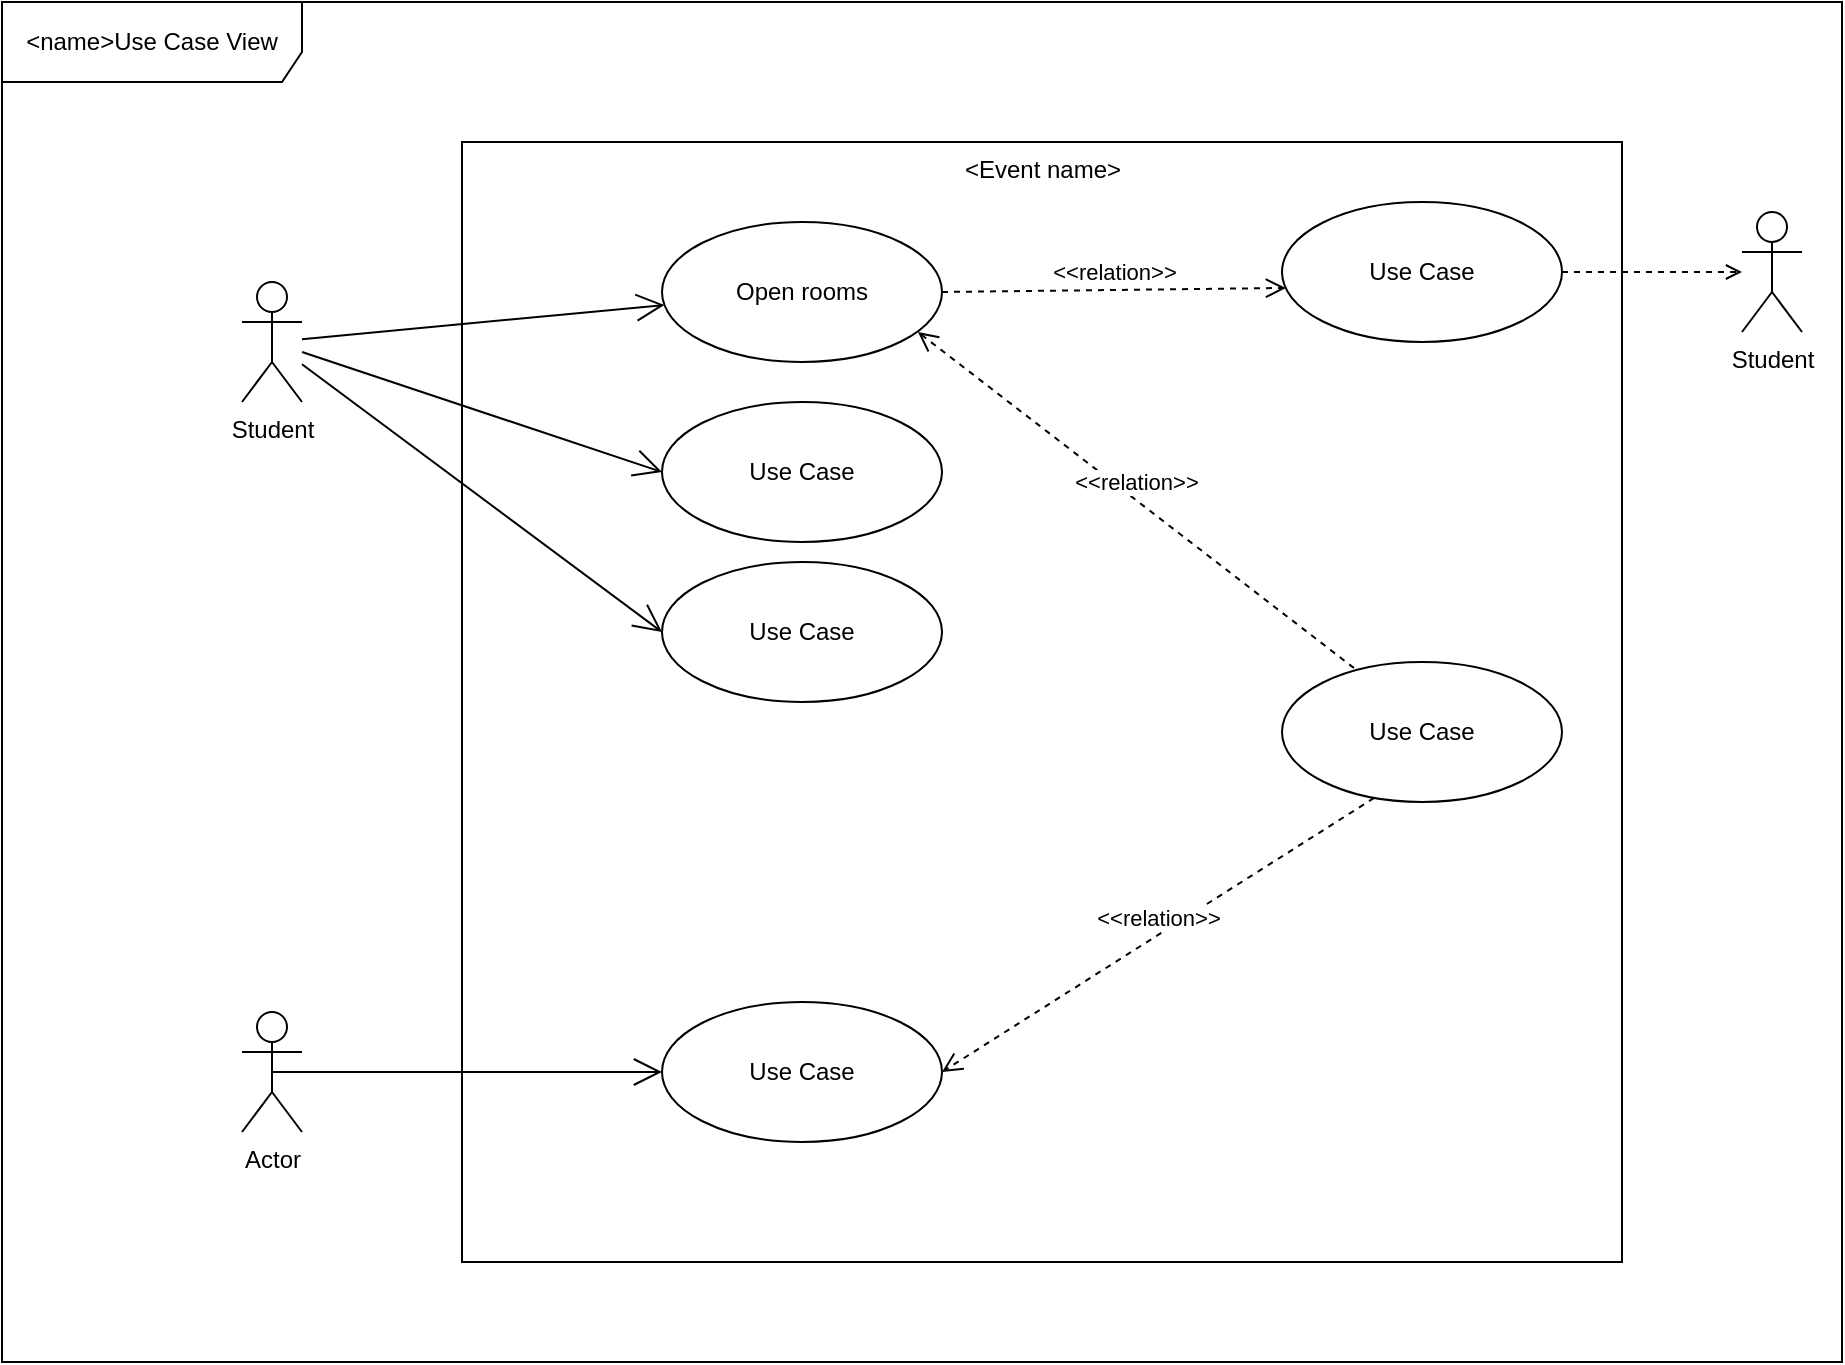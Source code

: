 <mxfile version="16.4.2" type="github">
  <diagram name="Page-1" id="e7e014a7-5840-1c2e-5031-d8a46d1fe8dd">
    <mxGraphModel dx="1422" dy="905" grid="1" gridSize="10" guides="1" tooltips="1" connect="1" arrows="1" fold="1" page="1" pageScale="1" pageWidth="1169" pageHeight="826" background="none" math="0" shadow="0">
      <root>
        <mxCell id="0" />
        <mxCell id="1" parent="0" />
        <mxCell id="cancNr_CZB2pUsivO69R-43" value="&amp;lt;name&amp;gt;Use Case View" style="shape=umlFrame;whiteSpace=wrap;html=1;width=150;height=40;" vertex="1" parent="1">
          <mxGeometry x="320" y="80" width="920" height="680" as="geometry" />
        </mxCell>
        <mxCell id="cancNr_CZB2pUsivO69R-52" value="&amp;lt;Event name&amp;gt;" style="html=1;verticalAlign=top;" vertex="1" parent="1">
          <mxGeometry x="550" y="150" width="580" height="560" as="geometry" />
        </mxCell>
        <mxCell id="cancNr_CZB2pUsivO69R-41" value="Actor" style="shape=umlActor;verticalLabelPosition=bottom;verticalAlign=top;html=1;outlineConnect=0;" vertex="1" parent="1">
          <mxGeometry x="440" y="585" width="30" height="60" as="geometry" />
        </mxCell>
        <mxCell id="cancNr_CZB2pUsivO69R-44" value="&lt;div&gt;Student&lt;/div&gt;" style="shape=umlActor;verticalLabelPosition=bottom;verticalAlign=top;html=1;outlineConnect=0;fillColor=rgb(255, 255, 255);strokeColor=rgb(0, 0, 0);fontColor=rgb(0, 0, 0);" vertex="1" parent="1">
          <mxGeometry x="440" y="220" width="30" height="60" as="geometry" />
        </mxCell>
        <mxCell id="cancNr_CZB2pUsivO69R-48" value="Use Case" style="ellipse;whiteSpace=wrap;html=1;" vertex="1" parent="1">
          <mxGeometry x="650" y="360" width="140" height="70" as="geometry" />
        </mxCell>
        <mxCell id="cancNr_CZB2pUsivO69R-49" value="Open rooms" style="ellipse;whiteSpace=wrap;html=1;" vertex="1" parent="1">
          <mxGeometry x="650" y="190" width="140" height="70" as="geometry" />
        </mxCell>
        <mxCell id="cancNr_CZB2pUsivO69R-53" value="Use Case" style="ellipse;whiteSpace=wrap;html=1;" vertex="1" parent="1">
          <mxGeometry x="650" y="280" width="140" height="70" as="geometry" />
        </mxCell>
        <mxCell id="cancNr_CZB2pUsivO69R-55" value="Use Case" style="ellipse;whiteSpace=wrap;html=1;" vertex="1" parent="1">
          <mxGeometry x="650" y="580" width="140" height="70" as="geometry" />
        </mxCell>
        <mxCell id="cancNr_CZB2pUsivO69R-57" value="&lt;div&gt;Student&lt;/div&gt;" style="shape=umlActor;verticalLabelPosition=bottom;verticalAlign=top;html=1;outlineConnect=0;fillColor=rgb(255, 255, 255);strokeColor=rgb(0, 0, 0);fontColor=rgb(0, 0, 0);" vertex="1" parent="1">
          <mxGeometry x="1190" y="185" width="30" height="60" as="geometry" />
        </mxCell>
        <mxCell id="cancNr_CZB2pUsivO69R-58" value="Use Case" style="ellipse;whiteSpace=wrap;html=1;" vertex="1" parent="1">
          <mxGeometry x="960" y="410" width="140" height="70" as="geometry" />
        </mxCell>
        <mxCell id="cancNr_CZB2pUsivO69R-72" value="" style="edgeStyle=orthogonalEdgeStyle;rounded=0;orthogonalLoop=1;jettySize=auto;html=1;dashed=1;startArrow=none;startFill=0;endArrow=open;endFill=0;" edge="1" parent="1" source="cancNr_CZB2pUsivO69R-59" target="cancNr_CZB2pUsivO69R-57">
          <mxGeometry relative="1" as="geometry" />
        </mxCell>
        <mxCell id="cancNr_CZB2pUsivO69R-59" value="Use Case" style="ellipse;whiteSpace=wrap;html=1;" vertex="1" parent="1">
          <mxGeometry x="960" y="180" width="140" height="70" as="geometry" />
        </mxCell>
        <mxCell id="cancNr_CZB2pUsivO69R-62" value="" style="endArrow=open;endFill=1;endSize=12;html=1;rounded=0;" edge="1" parent="1" source="cancNr_CZB2pUsivO69R-44" target="cancNr_CZB2pUsivO69R-49">
          <mxGeometry width="160" relative="1" as="geometry">
            <mxPoint x="650" y="460" as="sourcePoint" />
            <mxPoint x="810" y="460" as="targetPoint" />
          </mxGeometry>
        </mxCell>
        <mxCell id="cancNr_CZB2pUsivO69R-63" value="" style="endArrow=open;endFill=1;endSize=12;html=1;rounded=0;entryX=0;entryY=0.5;entryDx=0;entryDy=0;" edge="1" parent="1" source="cancNr_CZB2pUsivO69R-44" target="cancNr_CZB2pUsivO69R-53">
          <mxGeometry width="160" relative="1" as="geometry">
            <mxPoint x="480" y="258.585" as="sourcePoint" />
            <mxPoint x="661.214" y="241.489" as="targetPoint" />
          </mxGeometry>
        </mxCell>
        <mxCell id="cancNr_CZB2pUsivO69R-64" value="" style="endArrow=open;endFill=1;endSize=12;html=1;rounded=0;entryX=0;entryY=0.5;entryDx=0;entryDy=0;" edge="1" parent="1" source="cancNr_CZB2pUsivO69R-44" target="cancNr_CZB2pUsivO69R-48">
          <mxGeometry width="160" relative="1" as="geometry">
            <mxPoint x="490" y="268.585" as="sourcePoint" />
            <mxPoint x="671.214" y="251.489" as="targetPoint" />
          </mxGeometry>
        </mxCell>
        <mxCell id="cancNr_CZB2pUsivO69R-65" value="" style="endArrow=open;endFill=1;endSize=12;html=1;rounded=0;exitX=0.5;exitY=0.5;exitDx=0;exitDy=0;exitPerimeter=0;entryX=0;entryY=0.5;entryDx=0;entryDy=0;" edge="1" parent="1" source="cancNr_CZB2pUsivO69R-41" target="cancNr_CZB2pUsivO69R-55">
          <mxGeometry width="160" relative="1" as="geometry">
            <mxPoint x="500" y="278.585" as="sourcePoint" />
            <mxPoint x="681.214" y="261.489" as="targetPoint" />
          </mxGeometry>
        </mxCell>
        <mxCell id="cancNr_CZB2pUsivO69R-67" value="&amp;lt;&amp;lt;relation&amp;gt;&amp;gt;" style="html=1;verticalAlign=bottom;endArrow=open;dashed=1;endSize=8;rounded=0;entryX=0.014;entryY=0.614;entryDx=0;entryDy=0;entryPerimeter=0;exitX=1;exitY=0.5;exitDx=0;exitDy=0;" edge="1" parent="1" source="cancNr_CZB2pUsivO69R-49" target="cancNr_CZB2pUsivO69R-59">
          <mxGeometry relative="1" as="geometry">
            <mxPoint x="770" y="460" as="sourcePoint" />
            <mxPoint x="690" y="460" as="targetPoint" />
          </mxGeometry>
        </mxCell>
        <mxCell id="cancNr_CZB2pUsivO69R-68" value="&amp;lt;&amp;lt;relation&amp;gt;&amp;gt;" style="html=1;verticalAlign=bottom;endArrow=open;dashed=1;endSize=8;rounded=0;entryX=0.914;entryY=0.786;entryDx=0;entryDy=0;entryPerimeter=0;exitX=0.257;exitY=0.043;exitDx=0;exitDy=0;exitPerimeter=0;" edge="1" parent="1" source="cancNr_CZB2pUsivO69R-58" target="cancNr_CZB2pUsivO69R-49">
          <mxGeometry relative="1" as="geometry">
            <mxPoint x="800" y="235" as="sourcePoint" />
            <mxPoint x="971.96" y="232.98" as="targetPoint" />
          </mxGeometry>
        </mxCell>
        <mxCell id="cancNr_CZB2pUsivO69R-69" value="&amp;lt;&amp;lt;relation&amp;gt;&amp;gt;" style="html=1;verticalAlign=bottom;endArrow=open;dashed=1;endSize=8;rounded=0;entryX=1;entryY=0.5;entryDx=0;entryDy=0;exitX=0.329;exitY=0.971;exitDx=0;exitDy=0;exitPerimeter=0;" edge="1" parent="1" source="cancNr_CZB2pUsivO69R-58" target="cancNr_CZB2pUsivO69R-55">
          <mxGeometry relative="1" as="geometry">
            <mxPoint x="810" y="245" as="sourcePoint" />
            <mxPoint x="981.96" y="242.98" as="targetPoint" />
          </mxGeometry>
        </mxCell>
      </root>
    </mxGraphModel>
  </diagram>
</mxfile>